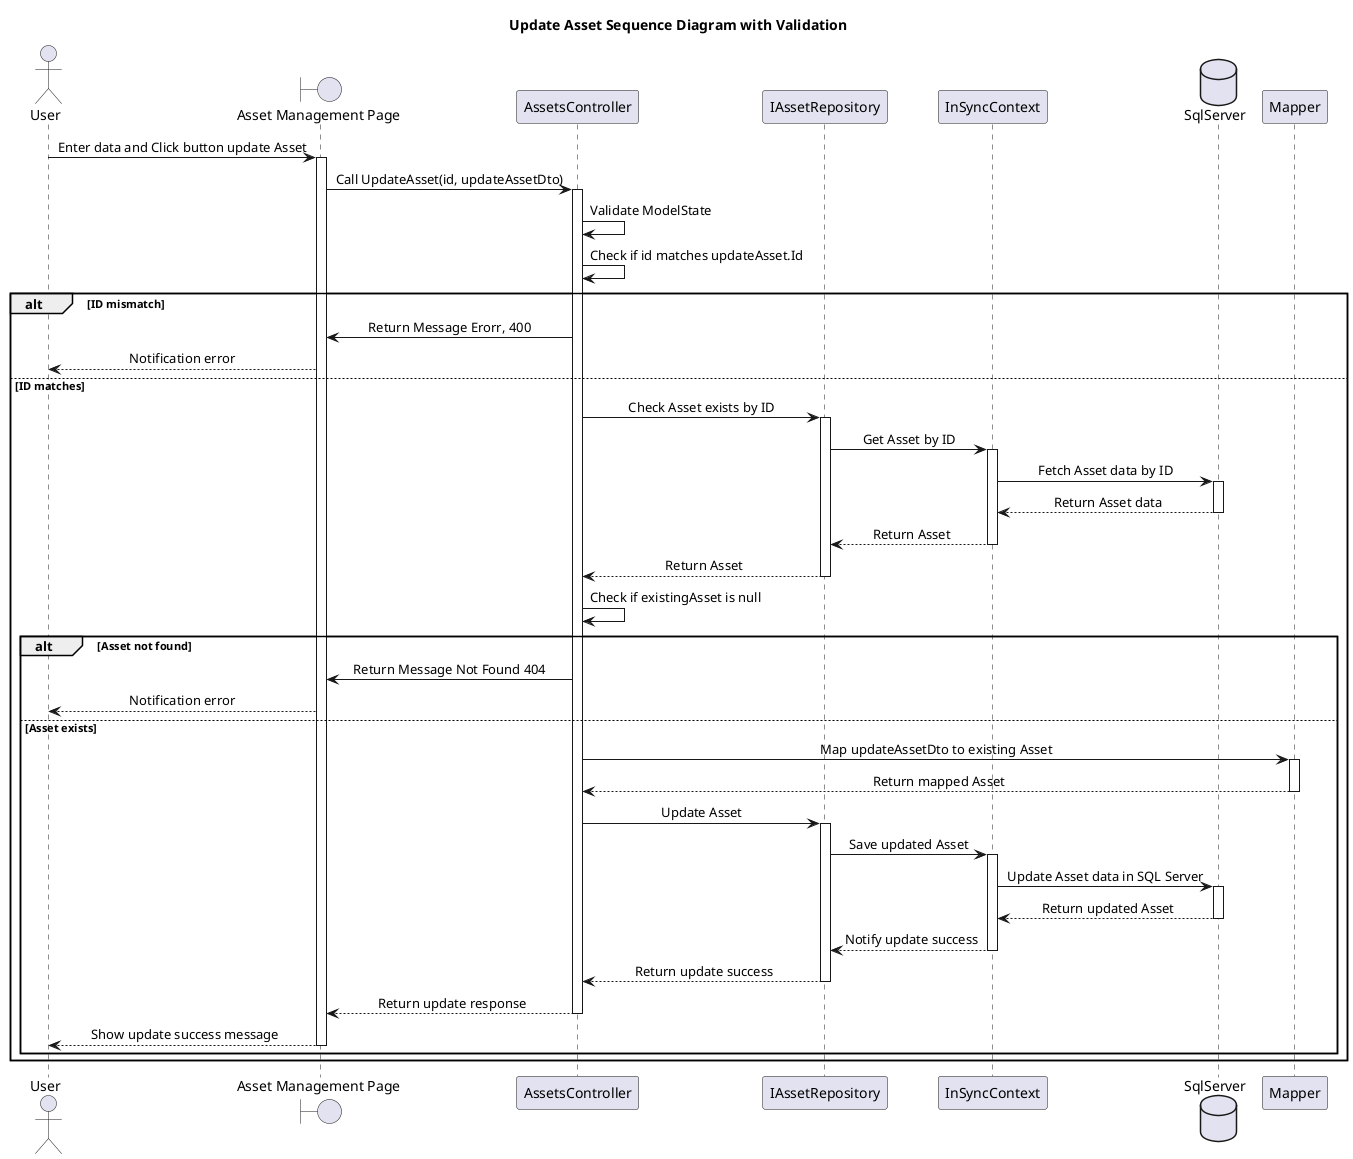 @startuml
skinparam classAttributeIconSize 0
skinparam SequenceMessageAlignment center
Title Update Asset Sequence Diagram with Validation

actor "User" as U
boundary "Asset Management Page" as Hp
participant "AssetsController" as ProController
participant "IAssetRepository" as IProRepo
participant "InSyncContext" as ISContext
database "SqlServer" as Db
participant "Mapper" as Mapper

U -> Hp : Enter data and Click button update Asset
activate Hp

Hp -> ProController : Call UpdateAsset(id, updateAssetDto)
activate ProController
ProController -> ProController : Validate ModelState
ProController -> ProController : Check if id matches updateAsset.Id
alt ID mismatch
    ProController -> Hp : Return Message Erorr, 400

    Hp --> U : Notification error   
else ID matches
    ProController -> IProRepo : Check Asset exists by ID
    activate IProRepo
    IProRepo -> ISContext : Get Asset by ID
    activate ISContext
    ISContext -> Db : Fetch Asset data by ID
    activate Db
    Db --> ISContext : Return Asset data
    deactivate Db
    ISContext --> IProRepo : Return Asset
    deactivate ISContext
    IProRepo --> ProController : Return Asset
    deactivate IProRepo

    ProController -> ProController : Check if existingAsset is null
    alt Asset not found
        ProController -> Hp : Return Message Not Found 404
        Hp --> U : Notification error
    else Asset exists
        ProController -> Mapper : Map updateAssetDto to existing Asset
        activate Mapper
        Mapper --> ProController : Return mapped Asset
        deactivate Mapper

        ProController -> IProRepo : Update Asset
        activate IProRepo
        IProRepo -> ISContext : Save updated Asset
        activate ISContext
        ISContext -> Db : Update Asset data in SQL Server
        activate Db
        Db --> ISContext : Return updated Asset
        deactivate Db
        ISContext --> IProRepo : Notify update success
        deactivate ISContext
        IProRepo --> ProController : Return update success
        deactivate IProRepo

        ProController --> Hp : Return update response
        deactivate ProController
        Hp --> U : Show update success message
        deactivate Hp
    end
end

@enduml
